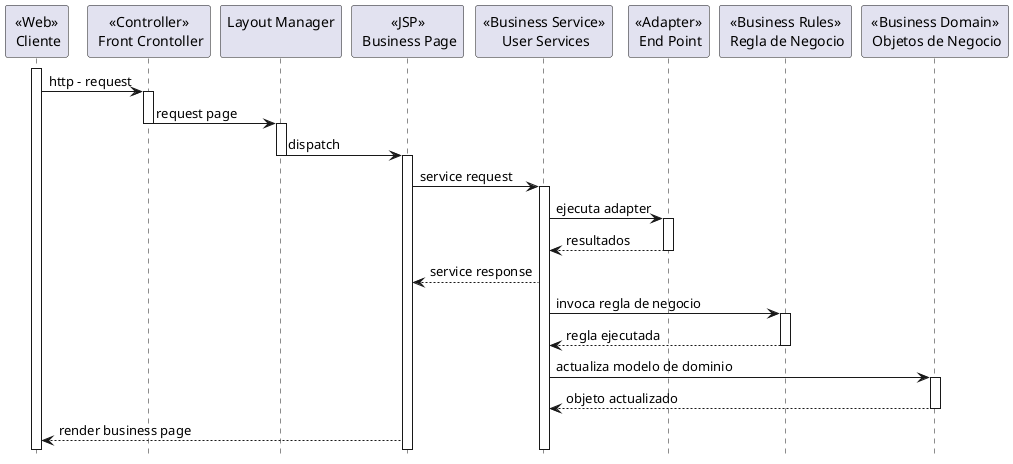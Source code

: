 @startuml Diagrama de Secuencia Capa de Servicios

participant "<<Web>>\n Cliente" as WebCliente
participant "<<Controller>>\n Front Crontoller" as FrontCrontroller
participant "Layout Manager\n " as LayoutManager
participant "<<JSP>>\n Business Page" as BusinessPage
participant "<<Business Service>>\n User Services" as UserServices
participant "<<Adapter>>\n End Point" as AdapterEndPoint
participant "<<Business Rules>>\n Regla de Negocio" as BusinessRulesReglaDeNegocio
participant "<<Business Domain>>\n Objetos de Negocio" as BusinessDomainObjetosDeNegocio

hide footbox

activate WebCliente
WebCliente -> FrontCrontroller:  http - request
activate FrontCrontroller
FrontCrontroller -> LayoutManager: request page
deactivate
activate LayoutManager
LayoutManager -> BusinessPage: dispatch
deactivate
activate BusinessPage
BusinessPage -> UserServices: service request
activate UserServices
UserServices -> AdapterEndPoint: ejecuta adapter
activate AdapterEndPoint
AdapterEndPoint --> UserServices: resultados
deactivate
UserServices --> BusinessPage: service response
UserServices -> BusinessRulesReglaDeNegocio: invoca regla de negocio
activate BusinessRulesReglaDeNegocio
BusinessRulesReglaDeNegocio --> UserServices: regla ejecutada
deactivate
UserServices -> BusinessDomainObjetosDeNegocio: actualiza modelo de dominio
activate BusinessDomainObjetosDeNegocio
BusinessDomainObjetosDeNegocio --> UserServices: objeto actualizado
deactivate
BusinessPage --> WebCliente: render business page

@enduml